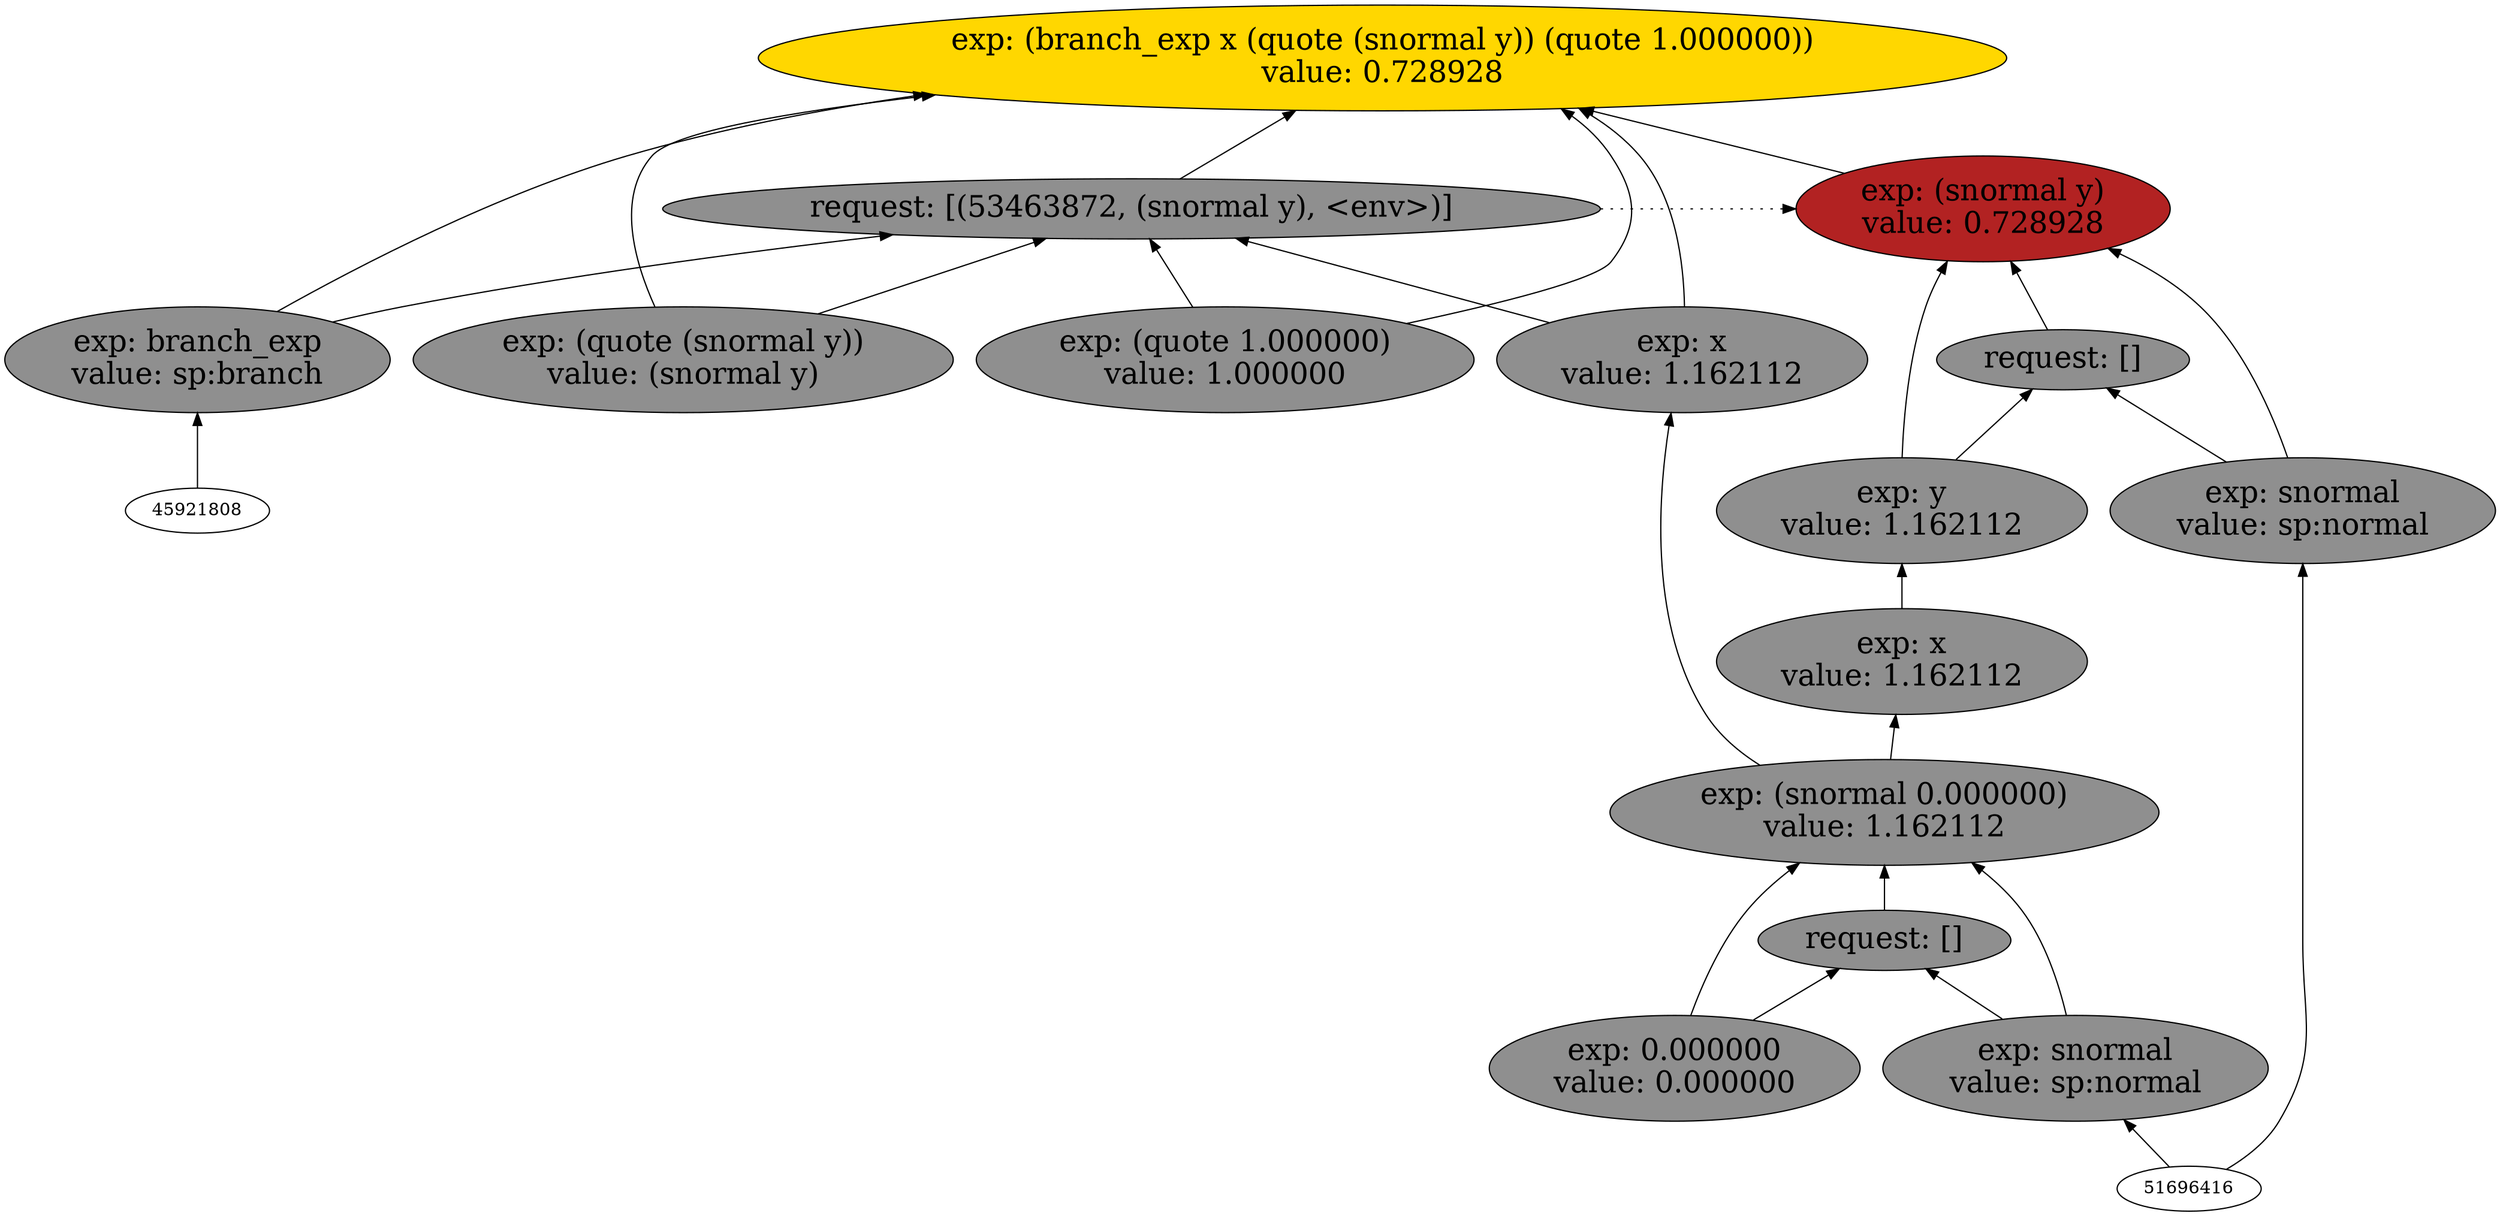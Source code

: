 digraph {
rankdir=BT
fontsize=24
subgraph clster1 {
label="Venture Families"
subgraph clster2 {
label="1"
"51894320"["fillcolor"="grey56" "fontsize"="24" "label"="exp: (snormal 0.000000)\nvalue: 1.162112" "shape"="ellipse" "style"="filled" ]
"53886816"["fillcolor"="grey56" "fontsize"="24" "label"="request: []" "shape"="ellipse" "style"="filled" ]
"52750464"["fillcolor"="grey56" "fontsize"="24" "label"="exp: snormal\nvalue: sp:normal" "shape"="ellipse" "style"="filled" ]
"52788208"["fillcolor"="grey56" "fontsize"="24" "label"="exp: 0.000000\nvalue: 0.000000" "shape"="ellipse" "style"="filled" ]
}

subgraph clster3 {
label="2"
"53204112"["fillcolor"="grey56" "fontsize"="24" "label"="exp: x\nvalue: 1.162112" "shape"="ellipse" "style"="filled" ]
}

subgraph clster4 {
label="3"
"53525392"["fillcolor"="gold" "fontsize"="24" "label"="exp: (branch_exp x (quote (snormal y)) (quote 1.000000))\nvalue: 0.728928" "shape"="ellipse" "style"="filled" ]
"53463872"["fillcolor"="grey56" "fontsize"="24" "label"="request: [(53463872, (snormal y), <env>)]" "shape"="ellipse" "style"="filled" ]
"52077520"["fillcolor"="grey56" "fontsize"="24" "label"="exp: branch_exp\nvalue: sp:branch" "shape"="ellipse" "style"="filled" ]
"53239056"["fillcolor"="grey56" "fontsize"="24" "label"="exp: x\nvalue: 1.162112" "shape"="ellipse" "style"="filled" ]
"51776016"["fillcolor"="grey56" "fontsize"="24" "label"="exp: (quote (snormal y))\nvalue: (snormal y)" "shape"="ellipse" "style"="filled" ]
"52070304"["fillcolor"="grey56" "fontsize"="24" "label"="exp: (quote 1.000000)\nvalue: 1.000000" "shape"="ellipse" "style"="filled" ]
}

}

subgraph clster5 {
label=""
"52202480"["fillcolor"="firebrick" "fontsize"="24" "label"="exp: (snormal y)\nvalue: 0.728928" "shape"="ellipse" "style"="filled" ]
"52238304"["fillcolor"="grey56" "fontsize"="24" "label"="request: []" "shape"="ellipse" "style"="filled" ]
"51971520"["fillcolor"="grey56" "fontsize"="24" "label"="exp: snormal\nvalue: sp:normal" "shape"="ellipse" "style"="filled" ]
"52240192"["fillcolor"="grey56" "fontsize"="24" "label"="exp: y\nvalue: 1.162112" "shape"="ellipse" "style"="filled" ]
}

"52750464" -> "51894320"["arrowhead"="normal" "color"="black" "constraint"="true" "style"="solid" ]
"52750464" -> "53886816"["arrowhead"="normal" "color"="black" "constraint"="true" "style"="solid" ]
"51696416" -> "52750464"["arrowhead"="normal" "color"="black" "constraint"="true" "style"="solid" ]
"52788208" -> "51894320"["arrowhead"="normal" "color"="black" "constraint"="true" "style"="solid" ]
"52788208" -> "53886816"["arrowhead"="normal" "color"="black" "constraint"="true" "style"="solid" ]
"53886816" -> "51894320"["arrowhead"="normal" "color"="black" "constraint"="true" "style"="solid" ]
"51971520" -> "52202480"["arrowhead"="normal" "color"="black" "constraint"="true" "style"="solid" ]
"51971520" -> "52238304"["arrowhead"="normal" "color"="black" "constraint"="true" "style"="solid" ]
"51696416" -> "51971520"["arrowhead"="normal" "color"="black" "constraint"="true" "style"="solid" ]
"52240192" -> "52202480"["arrowhead"="normal" "color"="black" "constraint"="true" "style"="solid" ]
"52240192" -> "52238304"["arrowhead"="normal" "color"="black" "constraint"="true" "style"="solid" ]
"53204112" -> "52240192"["arrowhead"="normal" "color"="black" "constraint"="true" "style"="solid" ]
"52238304" -> "52202480"["arrowhead"="normal" "color"="black" "constraint"="true" "style"="solid" ]
"51894320" -> "53204112"["arrowhead"="normal" "color"="black" "constraint"="true" "style"="solid" ]
"52077520" -> "53525392"["arrowhead"="normal" "color"="black" "constraint"="true" "style"="solid" ]
"52077520" -> "53463872"["arrowhead"="normal" "color"="black" "constraint"="true" "style"="solid" ]
"45921808" -> "52077520"["arrowhead"="normal" "color"="black" "constraint"="true" "style"="solid" ]
"53239056" -> "53525392"["arrowhead"="normal" "color"="black" "constraint"="true" "style"="solid" ]
"53239056" -> "53463872"["arrowhead"="normal" "color"="black" "constraint"="true" "style"="solid" ]
"51894320" -> "53239056"["arrowhead"="normal" "color"="black" "constraint"="true" "style"="solid" ]
"51776016" -> "53525392"["arrowhead"="normal" "color"="black" "constraint"="true" "style"="solid" ]
"51776016" -> "53463872"["arrowhead"="normal" "color"="black" "constraint"="true" "style"="solid" ]
"52070304" -> "53525392"["arrowhead"="normal" "color"="black" "constraint"="true" "style"="solid" ]
"52070304" -> "53463872"["arrowhead"="normal" "color"="black" "constraint"="true" "style"="solid" ]
"53463872" -> "53525392"["arrowhead"="normal" "color"="black" "constraint"="true" "style"="solid" ]
"52202480" -> "53525392"["arrowhead"="normal" "color"="black" "constraint"="true" "style"="solid" ]
"53463872" -> "52202480"["arrowhead"="normal" "color"="black" "constraint"="false" "style"="dotted" ]

}